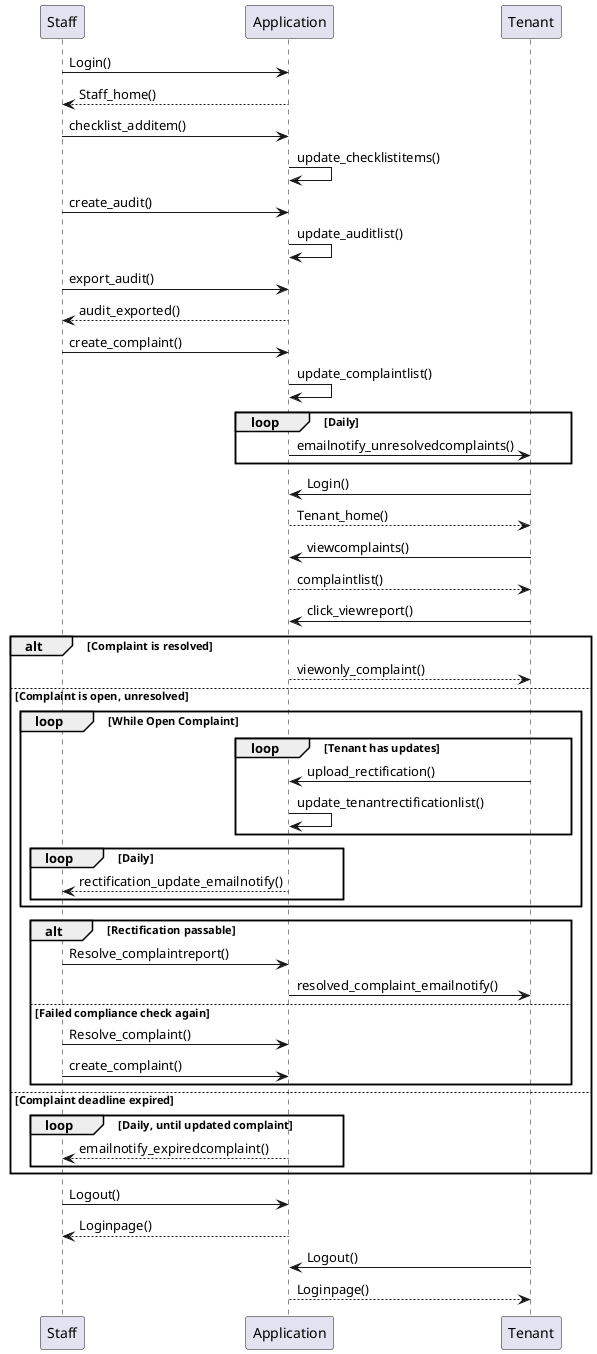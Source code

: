 @startuml

Staff -> Application : Login()
Application --> Staff : Staff_home()

Staff -> Application : checklist_additem()
Application -> Application : update_checklistitems()

Staff -> Application : create_audit()
Application -> Application : update_auditlist()
Staff -> Application : export_audit()
Application --> Staff : audit_exported()

Staff -> Application : create_complaint()
Application -> Application : update_complaintlist()

loop Daily
    Application -> Tenant : emailnotify_unresolvedcomplaints()
end

Tenant -> Application : Login()
Application --> Tenant : Tenant_home()

Tenant -> Application : viewcomplaints()
Application --> Tenant : complaintlist()
Tenant -> Application : click_viewreport()

alt Complaint is resolved
    Application --> Tenant : viewonly_complaint()

else Complaint is open, unresolved
    loop While Open Complaint

        loop Tenant has updates
            Tenant -> Application : upload_rectification()
            Application -> Application : update_tenantrectificationlist()
        end

        loop Daily
        Application --> Staff : rectification_update_emailnotify()
        end

    end

    alt Rectification passable
        Staff -> Application : Resolve_complaintreport()
        Application -> Tenant : resolved_complaint_emailnotify()
    else Failed compliance check again
        Staff -> Application : Resolve_complaint()
        Staff -> Application : create_complaint()
    end

else Complaint deadline expired
    loop Daily, until updated complaint
        Application --> Staff : emailnotify_expiredcomplaint()
    end

end

Staff -> Application : Logout()
Application --> Staff : Loginpage()

Tenant -> Application : Logout()
Application --> Tenant : Loginpage()

@enduml